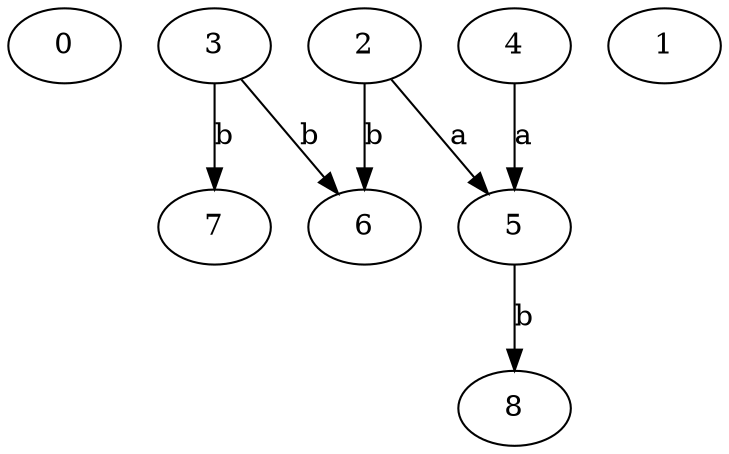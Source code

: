 strict digraph  {
0;
3;
4;
5;
6;
1;
7;
8;
2;
3 -> 6  [label=b];
3 -> 7  [label=b];
4 -> 5  [label=a];
5 -> 8  [label=b];
2 -> 5  [label=a];
2 -> 6  [label=b];
}
